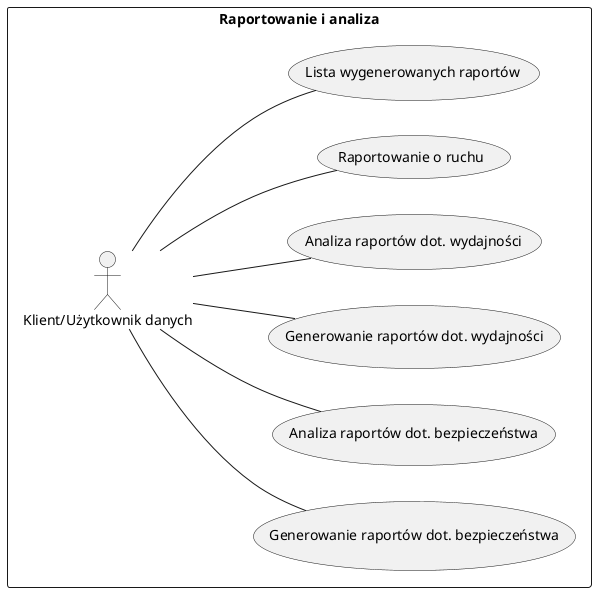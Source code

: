 @startuml reports
left to right direction

rectangle "Raportowanie i analiza" {
  actor "Klient/Użytkownik danych" as Użytkownik
  
  ' Use cases for reporting and analysis:
  usecase (Generowanie raportów dot. bezpieczeństwa) as GenBezpieczenstwa
  usecase (Analiza raportów dot. bezpieczeństwa) as AnalizaBezpieczenstwa
  usecase (Generowanie raportów dot. wydajności) as GenWydajnosci
  usecase (Analiza raportów dot. wydajności) as AnalizaWydajnosci
  usecase (Raportowanie o ruchu) as RaportowanieRuchu
  usecase (Lista wygenerowanych raportów) as ListaRaportow

  Użytkownik -- GenBezpieczenstwa
  Użytkownik -- AnalizaBezpieczenstwa
  Użytkownik -- GenWydajnosci
  Użytkownik -- AnalizaWydajnosci
  Użytkownik -- RaportowanieRuchu
  Użytkownik -- ListaRaportow
}
@enduml

